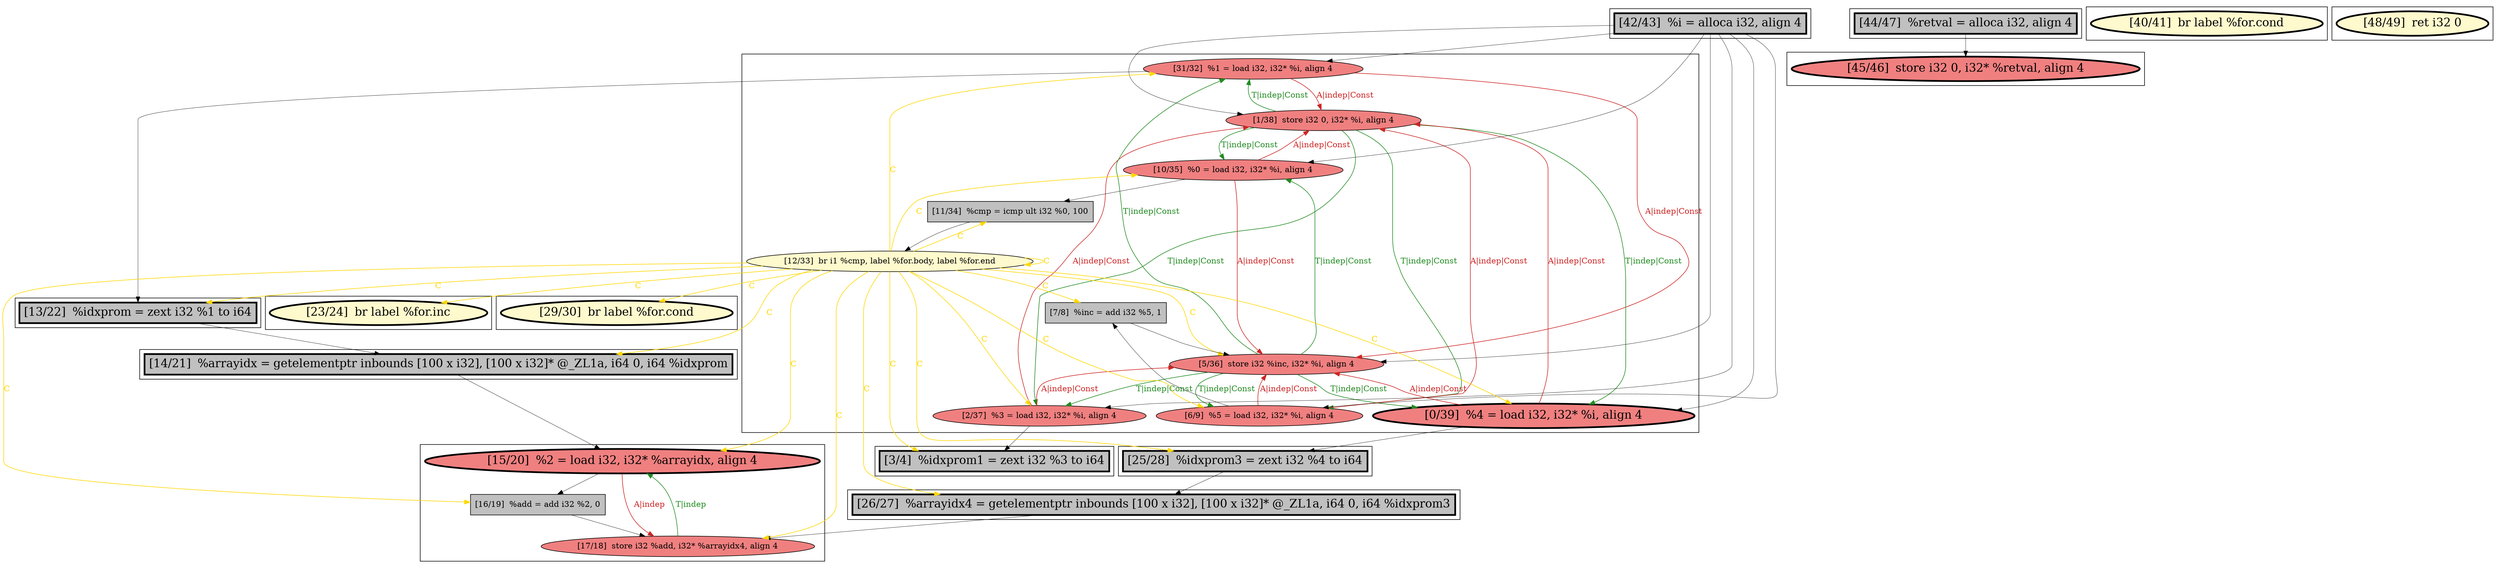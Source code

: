
digraph G {



node109->node103 [style=solid,color=firebrick3,label="A|indep|Const",penwidth=1.0,fontcolor=firebrick3 ]
node101->node105 [style=solid,color=firebrick3,label="A|indep|Const",penwidth=1.0,fontcolor=firebrick3 ]
node104->node103 [style=solid,color=firebrick3,label="A|indep|Const",penwidth=1.0,fontcolor=firebrick3 ]
node106->node105 [style=solid,color=firebrick3,label="A|indep|Const",penwidth=1.0,fontcolor=firebrick3 ]
node105->node106 [style=solid,color=forestgreen,label="T|indep|Const",penwidth=1.0,fontcolor=forestgreen ]
node112->node101 [style=solid,color=black,label="",penwidth=0.5,fontcolor=black ]
node92->node91 [style=solid,color=black,label="",penwidth=0.5,fontcolor=black ]
node92->node93 [style=solid,color=firebrick3,label="A|indep",penwidth=1.0,fontcolor=firebrick3 ]
node103->node104 [style=solid,color=forestgreen,label="T|indep|Const",penwidth=1.0,fontcolor=forestgreen ]
node89->node92 [style=solid,color=black,label="",penwidth=0.5,fontcolor=black ]
node101->node103 [style=solid,color=firebrick3,label="A|indep|Const",penwidth=1.0,fontcolor=firebrick3 ]
node103->node101 [style=solid,color=forestgreen,label="T|indep|Const",penwidth=1.0,fontcolor=forestgreen ]
node98->node89 [style=solid,color=black,label="",penwidth=0.5,fontcolor=black ]
node112->node103 [style=solid,color=black,label="",penwidth=0.5,fontcolor=black ]
node108->node103 [style=solid,color=firebrick3,label="A|indep|Const",penwidth=1.0,fontcolor=firebrick3 ]
node91->node93 [style=solid,color=black,label="",penwidth=0.5,fontcolor=black ]
node95->node94 [style=solid,color=black,label="",penwidth=0.5,fontcolor=black ]
node105->node104 [style=solid,color=forestgreen,label="T|indep|Const",penwidth=1.0,fontcolor=forestgreen ]
node104->node105 [style=solid,color=firebrick3,label="A|indep|Const",penwidth=1.0,fontcolor=firebrick3 ]
node104->node95 [style=solid,color=black,label="",penwidth=0.5,fontcolor=black ]
node107->node90 [style=solid,color=gold,label="C",penwidth=1.0,fontcolor=gold ]
node93->node92 [style=solid,color=forestgreen,label="T|indep",penwidth=1.0,fontcolor=forestgreen ]
node107->node92 [style=solid,color=gold,label="C",penwidth=1.0,fontcolor=gold ]
node103->node108 [style=solid,color=forestgreen,label="T|indep|Const",penwidth=1.0,fontcolor=forestgreen ]
node107->node102 [style=solid,color=gold,label="C",penwidth=1.0,fontcolor=gold ]
node112->node106 [style=solid,color=black,label="",penwidth=0.5,fontcolor=black ]
node107->node107 [style=solid,color=gold,label="C",penwidth=1.0,fontcolor=gold ]
node107->node106 [style=solid,color=gold,label="C",penwidth=1.0,fontcolor=gold ]
node107->node108 [style=solid,color=gold,label="C",penwidth=1.0,fontcolor=gold ]
node107->node109 [style=solid,color=gold,label="C",penwidth=1.0,fontcolor=gold ]
node107->node89 [style=solid,color=gold,label="C",penwidth=1.0,fontcolor=gold ]
node107->node94 [style=solid,color=gold,label="C",penwidth=1.0,fontcolor=gold ]
node94->node93 [style=solid,color=black,label="",penwidth=0.5,fontcolor=black ]
node107->node105 [style=solid,color=gold,label="C",penwidth=1.0,fontcolor=gold ]
node107->node93 [style=solid,color=gold,label="C",penwidth=1.0,fontcolor=gold ]
node106->node100 [style=solid,color=black,label="",penwidth=0.5,fontcolor=black ]
node106->node103 [style=solid,color=firebrick3,label="A|indep|Const",penwidth=1.0,fontcolor=firebrick3 ]
node105->node101 [style=solid,color=forestgreen,label="T|indep|Const",penwidth=1.0,fontcolor=forestgreen ]
node101->node111 [style=solid,color=black,label="",penwidth=0.5,fontcolor=black ]
node107->node111 [style=solid,color=gold,label="C",penwidth=1.0,fontcolor=gold ]
node107->node95 [style=solid,color=gold,label="C",penwidth=1.0,fontcolor=gold ]
node107->node101 [style=solid,color=gold,label="C",penwidth=1.0,fontcolor=gold ]
node107->node91 [style=solid,color=gold,label="C",penwidth=1.0,fontcolor=gold ]
node105->node109 [style=solid,color=forestgreen,label="T|indep|Const",penwidth=1.0,fontcolor=forestgreen ]
node109->node98 [style=solid,color=black,label="",penwidth=0.5,fontcolor=black ]
node112->node108 [style=solid,color=black,label="",penwidth=0.5,fontcolor=black ]
node109->node105 [style=solid,color=firebrick3,label="A|indep|Const",penwidth=1.0,fontcolor=firebrick3 ]
node112->node109 [style=solid,color=black,label="",penwidth=0.5,fontcolor=black ]
node112->node105 [style=solid,color=black,label="",penwidth=0.5,fontcolor=black ]
node97->node110 [style=solid,color=black,label="",penwidth=0.5,fontcolor=black ]
node112->node104 [style=solid,color=black,label="",penwidth=0.5,fontcolor=black ]
node100->node105 [style=solid,color=black,label="",penwidth=0.5,fontcolor=black ]
node107->node98 [style=solid,color=gold,label="C",penwidth=1.0,fontcolor=gold ]
node102->node107 [style=solid,color=black,label="",penwidth=0.5,fontcolor=black ]
node103->node106 [style=solid,color=forestgreen,label="T|indep|Const",penwidth=1.0,fontcolor=forestgreen ]
node107->node96 [style=solid,color=gold,label="C",penwidth=1.0,fontcolor=gold ]
node107->node100 [style=solid,color=gold,label="C",penwidth=1.0,fontcolor=gold ]
node103->node109 [style=solid,color=forestgreen,label="T|indep|Const",penwidth=1.0,fontcolor=forestgreen ]
node107->node104 [style=solid,color=gold,label="C",penwidth=1.0,fontcolor=gold ]
node105->node108 [style=solid,color=forestgreen,label="T|indep|Const",penwidth=1.0,fontcolor=forestgreen ]
node108->node102 [style=solid,color=black,label="",penwidth=0.5,fontcolor=black ]
node108->node105 [style=solid,color=firebrick3,label="A|indep|Const",penwidth=1.0,fontcolor=firebrick3 ]


subgraph cluster13 {


node113 [penwidth=3.0,fontsize=20,fillcolor=lemonchiffon,label="[40/41]  br label %for.cond",shape=ellipse,style=filled ]



}

subgraph cluster11 {


node111 [penwidth=3.0,fontsize=20,fillcolor=grey,label="[3/4]  %idxprom1 = zext i32 %3 to i64",shape=rectangle,style=filled ]



}

subgraph cluster10 {


node110 [penwidth=3.0,fontsize=20,fillcolor=lightcoral,label="[45/46]  store i32 0, i32* %retval, align 4",shape=ellipse,style=filled ]



}

subgraph cluster9 {


node109 [fillcolor=lightcoral,label="[31/32]  %1 = load i32, i32* %i, align 4",shape=ellipse,style=filled ]
node107 [fillcolor=lemonchiffon,label="[12/33]  br i1 %cmp, label %for.body, label %for.end",shape=ellipse,style=filled ]
node106 [fillcolor=lightcoral,label="[6/9]  %5 = load i32, i32* %i, align 4",shape=ellipse,style=filled ]
node101 [fillcolor=lightcoral,label="[2/37]  %3 = load i32, i32* %i, align 4",shape=ellipse,style=filled ]
node100 [fillcolor=grey,label="[7/8]  %inc = add i32 %5, 1",shape=rectangle,style=filled ]
node104 [penwidth=3.0,fontsize=20,fillcolor=lightcoral,label="[0/39]  %4 = load i32, i32* %i, align 4",shape=ellipse,style=filled ]
node108 [fillcolor=lightcoral,label="[10/35]  %0 = load i32, i32* %i, align 4",shape=ellipse,style=filled ]
node102 [fillcolor=grey,label="[11/34]  %cmp = icmp ult i32 %0, 100",shape=rectangle,style=filled ]
node103 [fillcolor=lightcoral,label="[1/38]  store i32 0, i32* %i, align 4",shape=ellipse,style=filled ]
node105 [fillcolor=lightcoral,label="[5/36]  store i32 %inc, i32* %i, align 4",shape=ellipse,style=filled ]



}

subgraph cluster8 {


node99 [penwidth=3.0,fontsize=20,fillcolor=lemonchiffon,label="[48/49]  ret i32 0",shape=ellipse,style=filled ]



}

subgraph cluster7 {


node98 [penwidth=3.0,fontsize=20,fillcolor=grey,label="[13/22]  %idxprom = zext i32 %1 to i64",shape=rectangle,style=filled ]



}

subgraph cluster6 {


node97 [penwidth=3.0,fontsize=20,fillcolor=grey,label="[44/47]  %retval = alloca i32, align 4",shape=rectangle,style=filled ]



}

subgraph cluster0 {


node89 [penwidth=3.0,fontsize=20,fillcolor=grey,label="[14/21]  %arrayidx = getelementptr inbounds [100 x i32], [100 x i32]* @_ZL1a, i64 0, i64 %idxprom",shape=rectangle,style=filled ]



}

subgraph cluster12 {


node112 [penwidth=3.0,fontsize=20,fillcolor=grey,label="[42/43]  %i = alloca i32, align 4",shape=rectangle,style=filled ]



}

subgraph cluster5 {


node96 [penwidth=3.0,fontsize=20,fillcolor=lemonchiffon,label="[29/30]  br label %for.cond",shape=ellipse,style=filled ]



}

subgraph cluster1 {


node90 [penwidth=3.0,fontsize=20,fillcolor=lemonchiffon,label="[23/24]  br label %for.inc",shape=ellipse,style=filled ]



}

subgraph cluster2 {


node93 [fillcolor=lightcoral,label="[17/18]  store i32 %add, i32* %arrayidx4, align 4",shape=ellipse,style=filled ]
node91 [fillcolor=grey,label="[16/19]  %add = add i32 %2, 0",shape=rectangle,style=filled ]
node92 [penwidth=3.0,fontsize=20,fillcolor=lightcoral,label="[15/20]  %2 = load i32, i32* %arrayidx, align 4",shape=ellipse,style=filled ]



}

subgraph cluster3 {


node94 [penwidth=3.0,fontsize=20,fillcolor=grey,label="[26/27]  %arrayidx4 = getelementptr inbounds [100 x i32], [100 x i32]* @_ZL1a, i64 0, i64 %idxprom3",shape=rectangle,style=filled ]



}

subgraph cluster4 {


node95 [penwidth=3.0,fontsize=20,fillcolor=grey,label="[25/28]  %idxprom3 = zext i32 %4 to i64",shape=rectangle,style=filled ]



}

}
